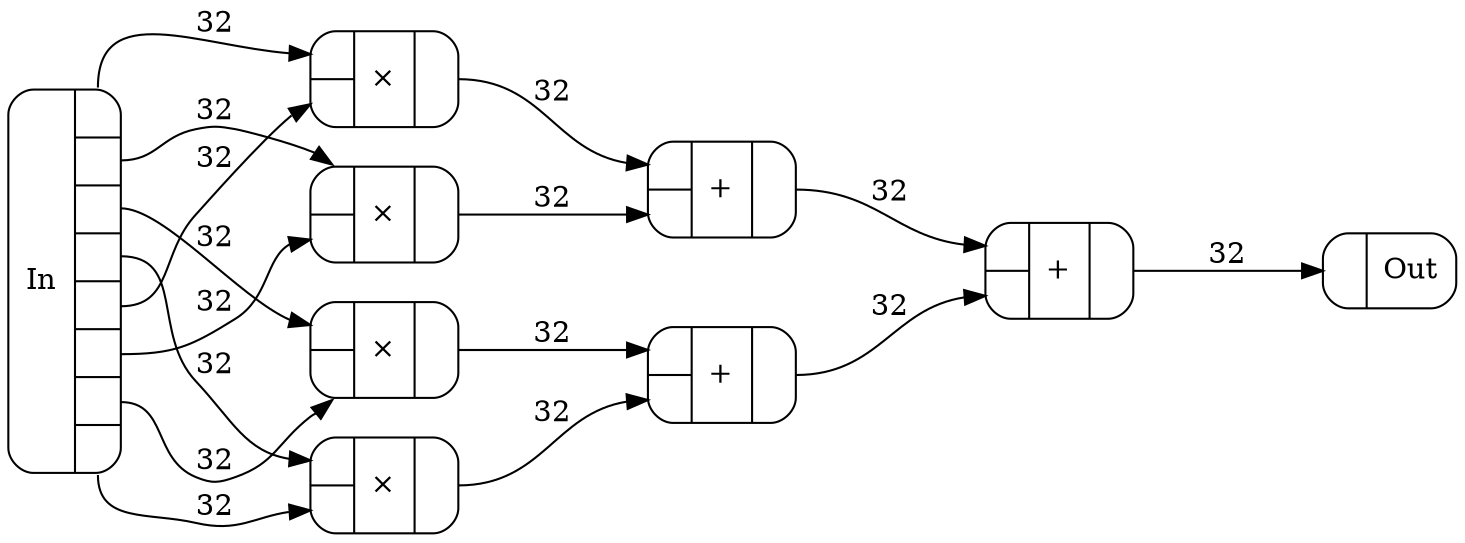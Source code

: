 digraph {
  rankdir=LR;
  node [shape=Mrecord];
  // ratio=1;
  ranksep=1;
  c0 [label="{In|{<Out0>|<Out1>|<Out2>|<Out3>|<Out4>|<Out5>|<Out6>|<Out7>}}"];
  // removed disconnected ();
  // removed disconnected ();
  // removed disconnected ();
  c4 [label="{{<In0>|<In1>}|×|{<Out0>}}"];
  c5 [label="{{<In0>|<In1>}|×|{<Out0>}}"];
  c6 [label="{{<In0>|<In1>}|×|{<Out0>}}"];
  c7 [label="{{<In0>|<In1>}|×|{<Out0>}}"];
  c8 [label="{{<In0>|<In1>}|+|{<Out0>}}"];
  c9 [label="{{<In0>|<In1>}|+|{<Out0>}}"];
  c10 [label="{{<In0>|<In1>}|+|{<Out0>}}"];
  c11 [label="{{<In0>}|Out}"];
  c0:Out0 -> c4:In0 [label="32"];
  c0:Out4 -> c4:In1 [label="32"];
  c0:Out1 -> c5:In0 [label="32"];
  c0:Out5 -> c5:In1 [label="32"];
  c0:Out2 -> c6:In0 [label="32"];
  c0:Out6 -> c6:In1 [label="32"];
  c0:Out3 -> c7:In0 [label="32"];
  c0:Out7 -> c7:In1 [label="32"];
  c4:Out0 -> c8:In0 [label="32"];
  c5:Out0 -> c8:In1 [label="32"];
  c6:Out0 -> c9:In0 [label="32"];
  c7:Out0 -> c9:In1 [label="32"];
  c8:Out0 -> c10:In0 [label="32"];
  c9:Out0 -> c10:In1 [label="32"];
  c10:Out0 -> c11:In0 [label="32"];
}
